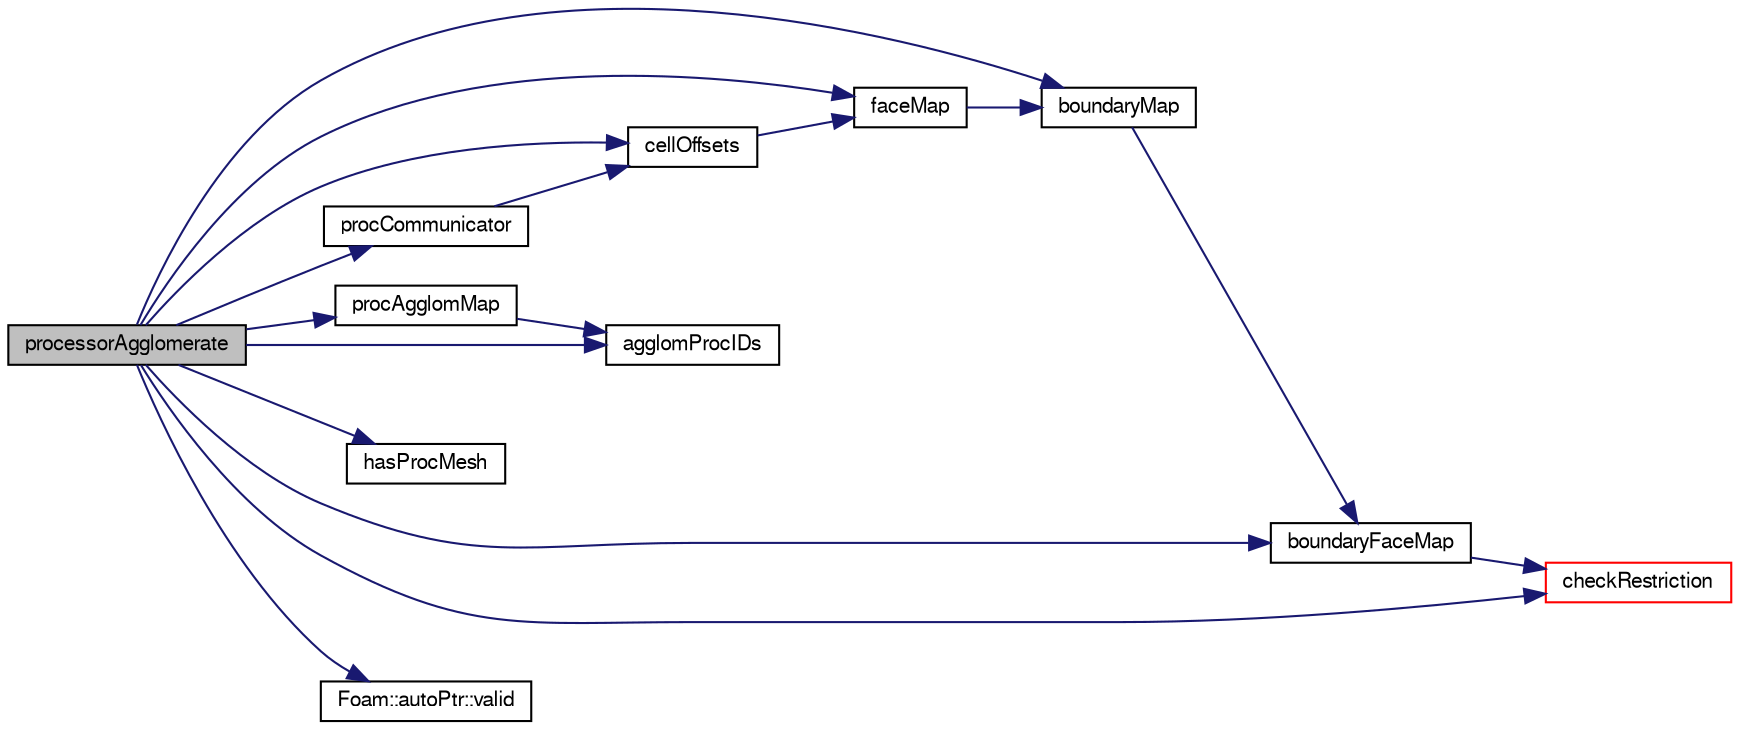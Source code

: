 digraph "processorAgglomerate"
{
  bgcolor="transparent";
  edge [fontname="FreeSans",fontsize="10",labelfontname="FreeSans",labelfontsize="10"];
  node [fontname="FreeSans",fontsize="10",shape=record];
  rankdir="LR";
  Node2066 [label="processorAgglomerate",height=0.2,width=0.4,color="black", fillcolor="grey75", style="filled", fontcolor="black"];
  Node2066 -> Node2067 [color="midnightblue",fontsize="10",style="solid",fontname="FreeSans"];
  Node2067 [label="agglomProcIDs",height=0.2,width=0.4,color="black",URL="$a26970.html#abc245514f799c4608476dab98263ae8f",tooltip="Set of processors to agglomerate. Element 0 is the. "];
  Node2066 -> Node2068 [color="midnightblue",fontsize="10",style="solid",fontname="FreeSans"];
  Node2068 [label="boundaryFaceMap",height=0.2,width=0.4,color="black",URL="$a26970.html#a179866af8c9876dbafc544a6207e88be",tooltip="Mapping from processor to procMesh boundary face. "];
  Node2068 -> Node2069 [color="midnightblue",fontsize="10",style="solid",fontname="FreeSans"];
  Node2069 [label="checkRestriction",height=0.2,width=0.4,color="red",URL="$a26970.html#ac6f2eee543459c0116f73cbde0b7b146",tooltip="Given restriction determines if coarse cells are connected. "];
  Node2066 -> Node2166 [color="midnightblue",fontsize="10",style="solid",fontname="FreeSans"];
  Node2166 [label="boundaryMap",height=0.2,width=0.4,color="black",URL="$a26970.html#ab7e8bf1a222173677ddf72ea6cf8bff5",tooltip="Mapping from processor to procMesh boundary. "];
  Node2166 -> Node2068 [color="midnightblue",fontsize="10",style="solid",fontname="FreeSans"];
  Node2066 -> Node2167 [color="midnightblue",fontsize="10",style="solid",fontname="FreeSans"];
  Node2167 [label="cellOffsets",height=0.2,width=0.4,color="black",URL="$a26970.html#a8b75b6092d6cfbc6b4fc897e0d7488cd",tooltip="Mapping from processor to procMesh cells. "];
  Node2167 -> Node2168 [color="midnightblue",fontsize="10",style="solid",fontname="FreeSans"];
  Node2168 [label="faceMap",height=0.2,width=0.4,color="black",URL="$a26970.html#a97eecb82c0c0f7f1f9a652cc9e623271",tooltip="Mapping from processor to procMesh face. "];
  Node2168 -> Node2166 [color="midnightblue",fontsize="10",style="solid",fontname="FreeSans"];
  Node2066 -> Node2069 [color="midnightblue",fontsize="10",style="solid",fontname="FreeSans"];
  Node2066 -> Node2168 [color="midnightblue",fontsize="10",style="solid",fontname="FreeSans"];
  Node2066 -> Node2169 [color="midnightblue",fontsize="10",style="solid",fontname="FreeSans"];
  Node2169 [label="hasProcMesh",height=0.2,width=0.4,color="black",URL="$a26970.html#a93bd95e44f241cf640ca183961c92618",tooltip="Check that level has combined mesh. "];
  Node2066 -> Node2170 [color="midnightblue",fontsize="10",style="solid",fontname="FreeSans"];
  Node2170 [label="procAgglomMap",height=0.2,width=0.4,color="black",URL="$a26970.html#a77ee696032979e20d75084d97be6b300",tooltip="Mapping from processor to agglomerated processor (global, all. "];
  Node2170 -> Node2067 [color="midnightblue",fontsize="10",style="solid",fontname="FreeSans"];
  Node2066 -> Node2171 [color="midnightblue",fontsize="10",style="solid",fontname="FreeSans"];
  Node2171 [label="procCommunicator",height=0.2,width=0.4,color="black",URL="$a26970.html#aef473de7b89ece6d9dc85ba7979e485a",tooltip="Communicator for current level or -1. "];
  Node2171 -> Node2167 [color="midnightblue",fontsize="10",style="solid",fontname="FreeSans"];
  Node2066 -> Node2172 [color="midnightblue",fontsize="10",style="solid",fontname="FreeSans"];
  Node2172 [label="Foam::autoPtr::valid",height=0.2,width=0.4,color="black",URL="$a25958.html#a315419f26d3c59fa143b49b90a019049",tooltip="Return true if the autoPtr valid (ie, the pointer is set). "];
}
